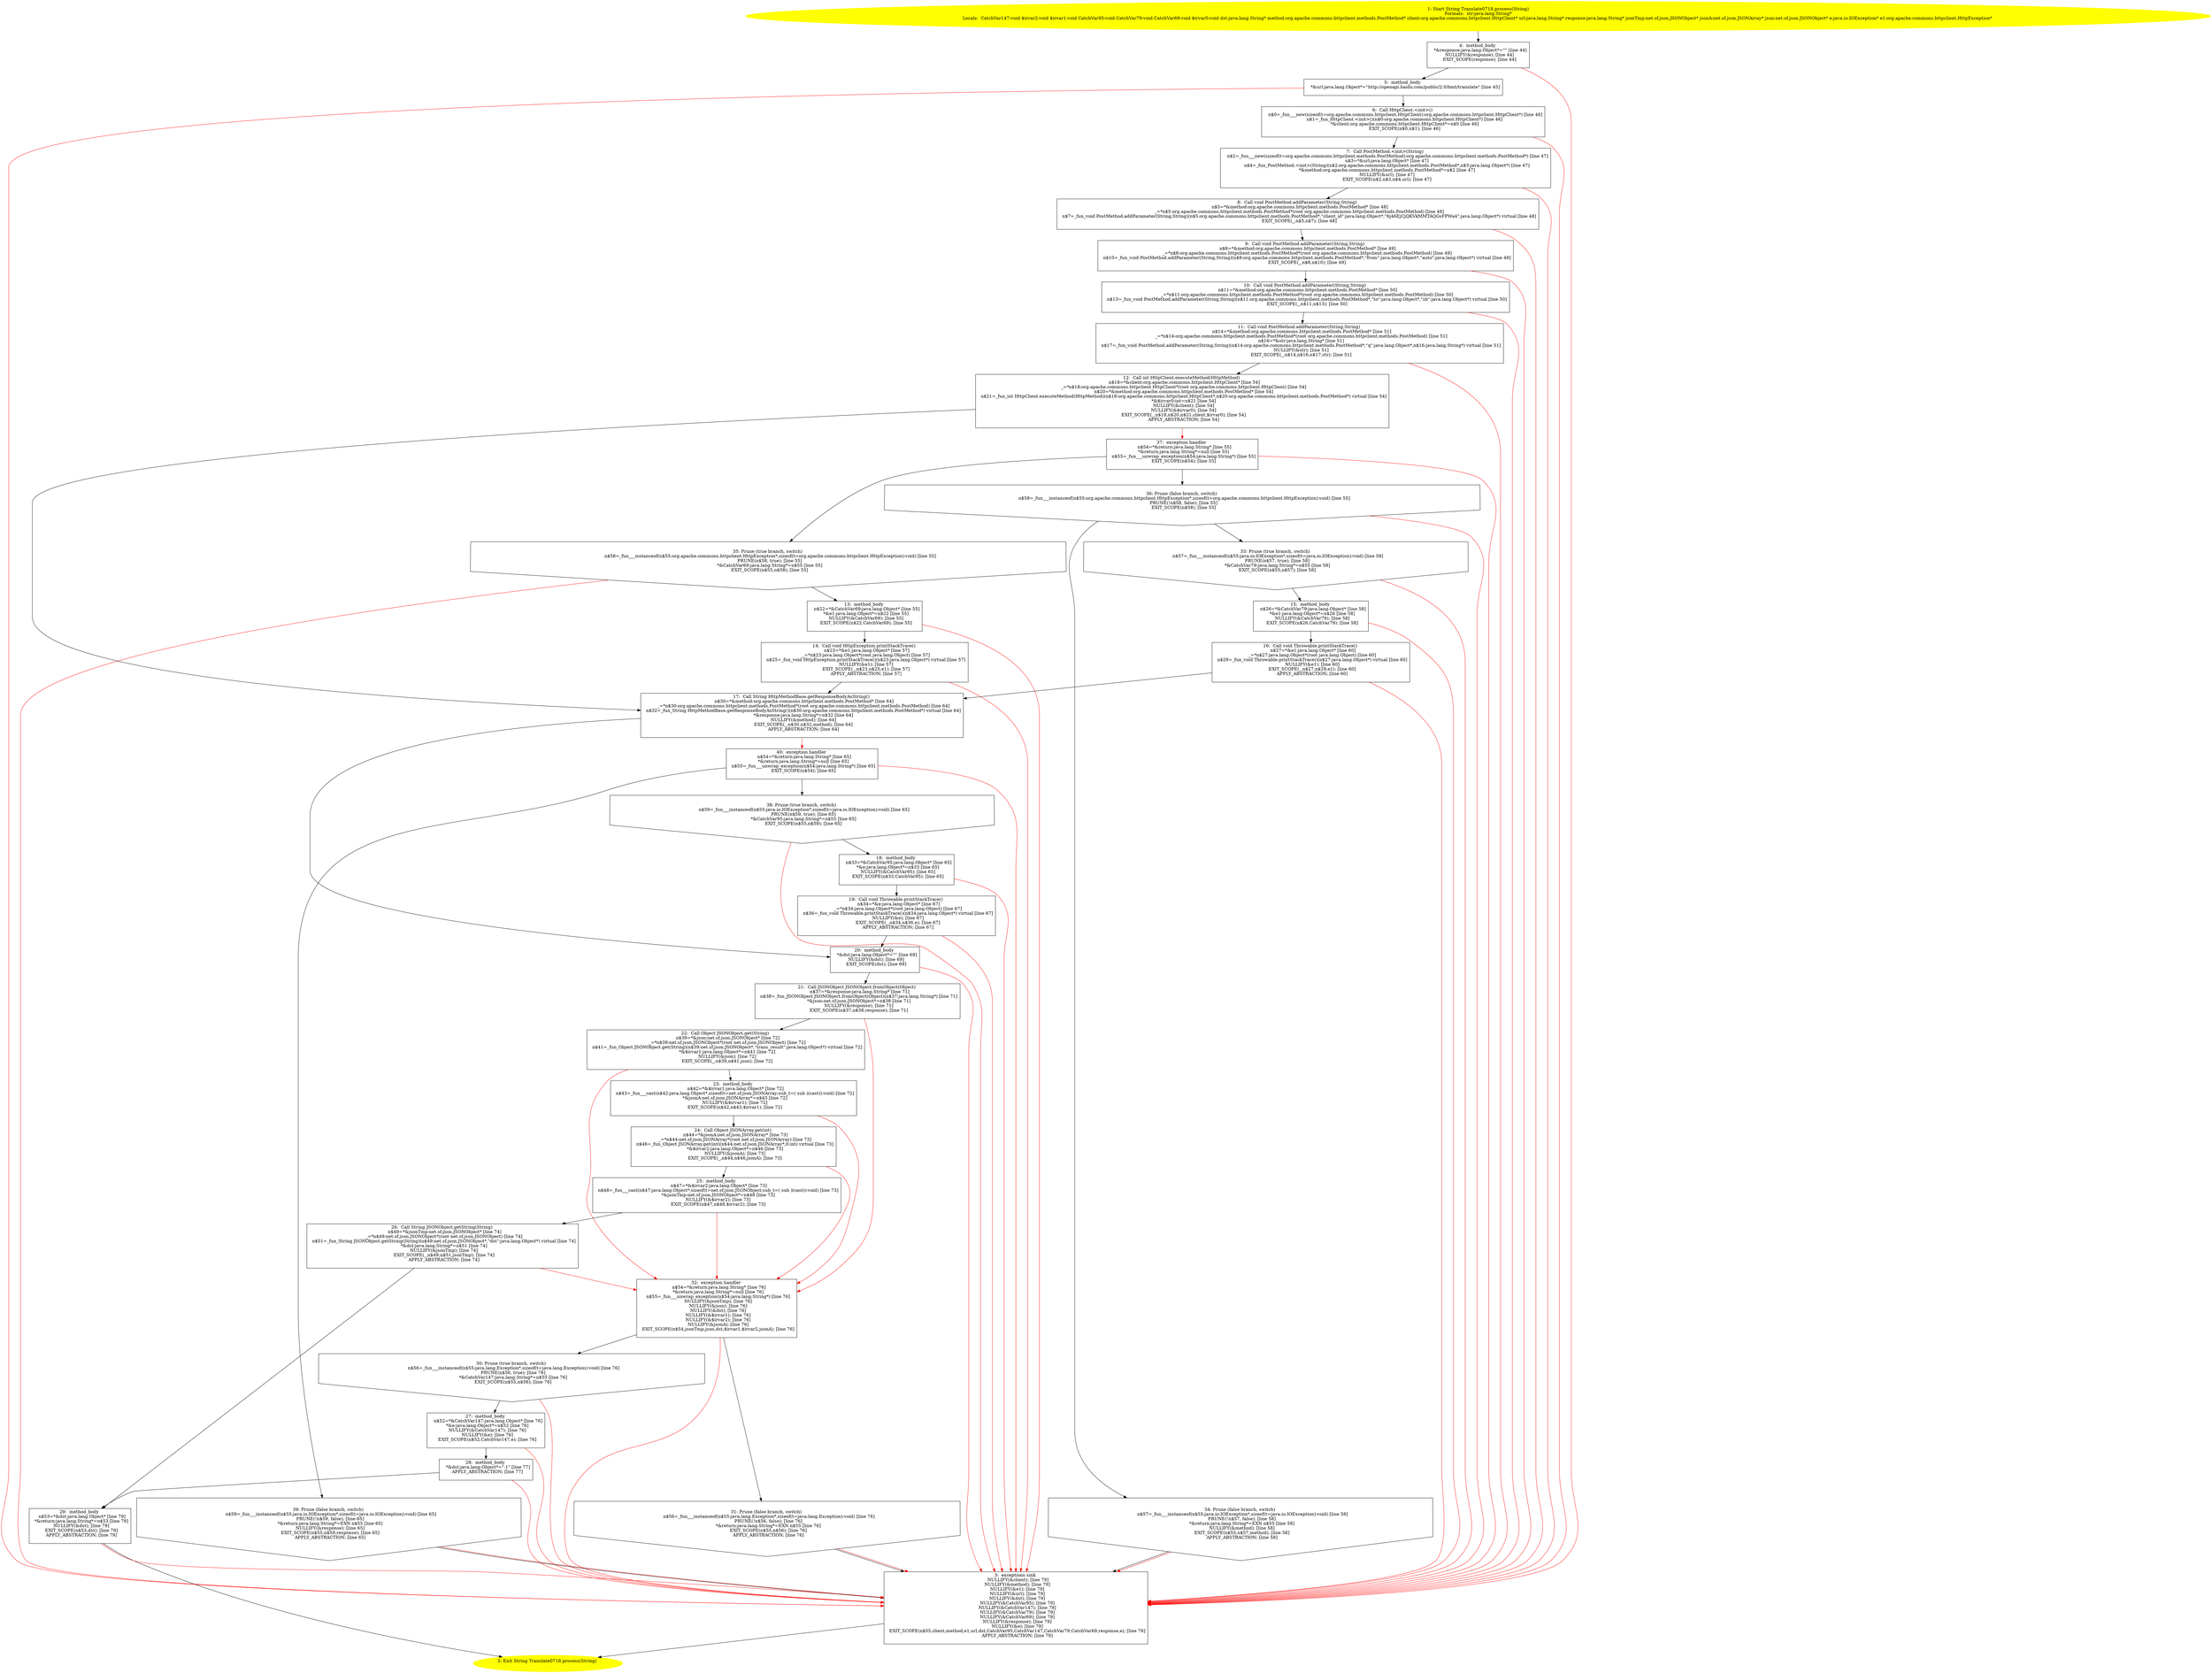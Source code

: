 /* @generated */
digraph cfg {
"com.dulishuo.test.Translate0718.process(java.lang.String):java.lang.String.5c2535f13954c34c13dc8c7a144af456_1" [label="1: Start String Translate0718.process(String)\nFormals:  str:java.lang.String*\nLocals:  CatchVar147:void $irvar2:void $irvar1:void CatchVar95:void CatchVar79:void CatchVar69:void $irvar0:void dst:java.lang.String* method:org.apache.commons.httpclient.methods.PostMethod* client:org.apache.commons.httpclient.HttpClient* url:java.lang.String* response:java.lang.String* jsonTmp:net.sf.json.JSONObject* jsonA:net.sf.json.JSONArray* json:net.sf.json.JSONObject* e:java.io.IOException* e1:org.apache.commons.httpclient.HttpException* \n  " color=yellow style=filled]
	

	 "com.dulishuo.test.Translate0718.process(java.lang.String):java.lang.String.5c2535f13954c34c13dc8c7a144af456_1" -> "com.dulishuo.test.Translate0718.process(java.lang.String):java.lang.String.5c2535f13954c34c13dc8c7a144af456_4" ;
"com.dulishuo.test.Translate0718.process(java.lang.String):java.lang.String.5c2535f13954c34c13dc8c7a144af456_2" [label="2: Exit String Translate0718.process(String) \n  " color=yellow style=filled]
	

"com.dulishuo.test.Translate0718.process(java.lang.String):java.lang.String.5c2535f13954c34c13dc8c7a144af456_3" [label="3:  exceptions sink \n   NULLIFY(&client); [line 79]\n  NULLIFY(&method); [line 79]\n  NULLIFY(&e1); [line 79]\n  NULLIFY(&url); [line 79]\n  NULLIFY(&dst); [line 79]\n  NULLIFY(&CatchVar95); [line 79]\n  NULLIFY(&CatchVar147); [line 79]\n  NULLIFY(&CatchVar79); [line 79]\n  NULLIFY(&CatchVar69); [line 79]\n  NULLIFY(&response); [line 79]\n  NULLIFY(&e); [line 79]\n  EXIT_SCOPE(n$55,client,method,e1,url,dst,CatchVar95,CatchVar147,CatchVar79,CatchVar69,response,e); [line 79]\n  APPLY_ABSTRACTION; [line 79]\n " shape="box"]
	

	 "com.dulishuo.test.Translate0718.process(java.lang.String):java.lang.String.5c2535f13954c34c13dc8c7a144af456_3" -> "com.dulishuo.test.Translate0718.process(java.lang.String):java.lang.String.5c2535f13954c34c13dc8c7a144af456_2" ;
"com.dulishuo.test.Translate0718.process(java.lang.String):java.lang.String.5c2535f13954c34c13dc8c7a144af456_4" [label="4:  method_body \n   *&response:java.lang.Object*=\"\" [line 44]\n  NULLIFY(&response); [line 44]\n  EXIT_SCOPE(response); [line 44]\n " shape="box"]
	

	 "com.dulishuo.test.Translate0718.process(java.lang.String):java.lang.String.5c2535f13954c34c13dc8c7a144af456_4" -> "com.dulishuo.test.Translate0718.process(java.lang.String):java.lang.String.5c2535f13954c34c13dc8c7a144af456_5" ;
	 "com.dulishuo.test.Translate0718.process(java.lang.String):java.lang.String.5c2535f13954c34c13dc8c7a144af456_4" -> "com.dulishuo.test.Translate0718.process(java.lang.String):java.lang.String.5c2535f13954c34c13dc8c7a144af456_3" [color="red" ];
"com.dulishuo.test.Translate0718.process(java.lang.String):java.lang.String.5c2535f13954c34c13dc8c7a144af456_5" [label="5:  method_body \n   *&url:java.lang.Object*=\"http://openapi.baidu.com/public/2.0/bmt/translate\" [line 45]\n " shape="box"]
	

	 "com.dulishuo.test.Translate0718.process(java.lang.String):java.lang.String.5c2535f13954c34c13dc8c7a144af456_5" -> "com.dulishuo.test.Translate0718.process(java.lang.String):java.lang.String.5c2535f13954c34c13dc8c7a144af456_6" ;
	 "com.dulishuo.test.Translate0718.process(java.lang.String):java.lang.String.5c2535f13954c34c13dc8c7a144af456_5" -> "com.dulishuo.test.Translate0718.process(java.lang.String):java.lang.String.5c2535f13954c34c13dc8c7a144af456_3" [color="red" ];
"com.dulishuo.test.Translate0718.process(java.lang.String):java.lang.String.5c2535f13954c34c13dc8c7a144af456_6" [label="6:  Call HttpClient.<init>() \n   n$0=_fun___new(sizeof(t=org.apache.commons.httpclient.HttpClient):org.apache.commons.httpclient.HttpClient*) [line 46]\n  n$1=_fun_HttpClient.<init>()(n$0:org.apache.commons.httpclient.HttpClient*) [line 46]\n  *&client:org.apache.commons.httpclient.HttpClient*=n$0 [line 46]\n  EXIT_SCOPE(n$0,n$1); [line 46]\n " shape="box"]
	

	 "com.dulishuo.test.Translate0718.process(java.lang.String):java.lang.String.5c2535f13954c34c13dc8c7a144af456_6" -> "com.dulishuo.test.Translate0718.process(java.lang.String):java.lang.String.5c2535f13954c34c13dc8c7a144af456_7" ;
	 "com.dulishuo.test.Translate0718.process(java.lang.String):java.lang.String.5c2535f13954c34c13dc8c7a144af456_6" -> "com.dulishuo.test.Translate0718.process(java.lang.String):java.lang.String.5c2535f13954c34c13dc8c7a144af456_3" [color="red" ];
"com.dulishuo.test.Translate0718.process(java.lang.String):java.lang.String.5c2535f13954c34c13dc8c7a144af456_7" [label="7:  Call PostMethod.<init>(String) \n   n$2=_fun___new(sizeof(t=org.apache.commons.httpclient.methods.PostMethod):org.apache.commons.httpclient.methods.PostMethod*) [line 47]\n  n$3=*&url:java.lang.Object* [line 47]\n  n$4=_fun_PostMethod.<init>(String)(n$2:org.apache.commons.httpclient.methods.PostMethod*,n$3:java.lang.Object*) [line 47]\n  *&method:org.apache.commons.httpclient.methods.PostMethod*=n$2 [line 47]\n  NULLIFY(&url); [line 47]\n  EXIT_SCOPE(n$2,n$3,n$4,url); [line 47]\n " shape="box"]
	

	 "com.dulishuo.test.Translate0718.process(java.lang.String):java.lang.String.5c2535f13954c34c13dc8c7a144af456_7" -> "com.dulishuo.test.Translate0718.process(java.lang.String):java.lang.String.5c2535f13954c34c13dc8c7a144af456_8" ;
	 "com.dulishuo.test.Translate0718.process(java.lang.String):java.lang.String.5c2535f13954c34c13dc8c7a144af456_7" -> "com.dulishuo.test.Translate0718.process(java.lang.String):java.lang.String.5c2535f13954c34c13dc8c7a144af456_3" [color="red" ];
"com.dulishuo.test.Translate0718.process(java.lang.String):java.lang.String.5c2535f13954c34c13dc8c7a144af456_8" [label="8:  Call void PostMethod.addParameter(String,String) \n   n$5=*&method:org.apache.commons.httpclient.methods.PostMethod* [line 48]\n  _=*n$5:org.apache.commons.httpclient.methods.PostMethod*(root org.apache.commons.httpclient.methods.PostMethod) [line 48]\n  n$7=_fun_void PostMethod.addParameter(String,String)(n$5:org.apache.commons.httpclient.methods.PostMethod*,\"client_id\":java.lang.Object*,\"6j46EjCjQKVkMMTAQGsFPWa4\":java.lang.Object*) virtual [line 48]\n  EXIT_SCOPE(_,n$5,n$7); [line 48]\n " shape="box"]
	

	 "com.dulishuo.test.Translate0718.process(java.lang.String):java.lang.String.5c2535f13954c34c13dc8c7a144af456_8" -> "com.dulishuo.test.Translate0718.process(java.lang.String):java.lang.String.5c2535f13954c34c13dc8c7a144af456_9" ;
	 "com.dulishuo.test.Translate0718.process(java.lang.String):java.lang.String.5c2535f13954c34c13dc8c7a144af456_8" -> "com.dulishuo.test.Translate0718.process(java.lang.String):java.lang.String.5c2535f13954c34c13dc8c7a144af456_3" [color="red" ];
"com.dulishuo.test.Translate0718.process(java.lang.String):java.lang.String.5c2535f13954c34c13dc8c7a144af456_9" [label="9:  Call void PostMethod.addParameter(String,String) \n   n$8=*&method:org.apache.commons.httpclient.methods.PostMethod* [line 49]\n  _=*n$8:org.apache.commons.httpclient.methods.PostMethod*(root org.apache.commons.httpclient.methods.PostMethod) [line 49]\n  n$10=_fun_void PostMethod.addParameter(String,String)(n$8:org.apache.commons.httpclient.methods.PostMethod*,\"from\":java.lang.Object*,\"auto\":java.lang.Object*) virtual [line 49]\n  EXIT_SCOPE(_,n$8,n$10); [line 49]\n " shape="box"]
	

	 "com.dulishuo.test.Translate0718.process(java.lang.String):java.lang.String.5c2535f13954c34c13dc8c7a144af456_9" -> "com.dulishuo.test.Translate0718.process(java.lang.String):java.lang.String.5c2535f13954c34c13dc8c7a144af456_10" ;
	 "com.dulishuo.test.Translate0718.process(java.lang.String):java.lang.String.5c2535f13954c34c13dc8c7a144af456_9" -> "com.dulishuo.test.Translate0718.process(java.lang.String):java.lang.String.5c2535f13954c34c13dc8c7a144af456_3" [color="red" ];
"com.dulishuo.test.Translate0718.process(java.lang.String):java.lang.String.5c2535f13954c34c13dc8c7a144af456_10" [label="10:  Call void PostMethod.addParameter(String,String) \n   n$11=*&method:org.apache.commons.httpclient.methods.PostMethod* [line 50]\n  _=*n$11:org.apache.commons.httpclient.methods.PostMethod*(root org.apache.commons.httpclient.methods.PostMethod) [line 50]\n  n$13=_fun_void PostMethod.addParameter(String,String)(n$11:org.apache.commons.httpclient.methods.PostMethod*,\"to\":java.lang.Object*,\"zh\":java.lang.Object*) virtual [line 50]\n  EXIT_SCOPE(_,n$11,n$13); [line 50]\n " shape="box"]
	

	 "com.dulishuo.test.Translate0718.process(java.lang.String):java.lang.String.5c2535f13954c34c13dc8c7a144af456_10" -> "com.dulishuo.test.Translate0718.process(java.lang.String):java.lang.String.5c2535f13954c34c13dc8c7a144af456_11" ;
	 "com.dulishuo.test.Translate0718.process(java.lang.String):java.lang.String.5c2535f13954c34c13dc8c7a144af456_10" -> "com.dulishuo.test.Translate0718.process(java.lang.String):java.lang.String.5c2535f13954c34c13dc8c7a144af456_3" [color="red" ];
"com.dulishuo.test.Translate0718.process(java.lang.String):java.lang.String.5c2535f13954c34c13dc8c7a144af456_11" [label="11:  Call void PostMethod.addParameter(String,String) \n   n$14=*&method:org.apache.commons.httpclient.methods.PostMethod* [line 51]\n  _=*n$14:org.apache.commons.httpclient.methods.PostMethod*(root org.apache.commons.httpclient.methods.PostMethod) [line 51]\n  n$16=*&str:java.lang.String* [line 51]\n  n$17=_fun_void PostMethod.addParameter(String,String)(n$14:org.apache.commons.httpclient.methods.PostMethod*,\"q\":java.lang.Object*,n$16:java.lang.String*) virtual [line 51]\n  NULLIFY(&str); [line 51]\n  EXIT_SCOPE(_,n$14,n$16,n$17,str); [line 51]\n " shape="box"]
	

	 "com.dulishuo.test.Translate0718.process(java.lang.String):java.lang.String.5c2535f13954c34c13dc8c7a144af456_11" -> "com.dulishuo.test.Translate0718.process(java.lang.String):java.lang.String.5c2535f13954c34c13dc8c7a144af456_12" ;
	 "com.dulishuo.test.Translate0718.process(java.lang.String):java.lang.String.5c2535f13954c34c13dc8c7a144af456_11" -> "com.dulishuo.test.Translate0718.process(java.lang.String):java.lang.String.5c2535f13954c34c13dc8c7a144af456_3" [color="red" ];
"com.dulishuo.test.Translate0718.process(java.lang.String):java.lang.String.5c2535f13954c34c13dc8c7a144af456_12" [label="12:  Call int HttpClient.executeMethod(HttpMethod) \n   n$18=*&client:org.apache.commons.httpclient.HttpClient* [line 54]\n  _=*n$18:org.apache.commons.httpclient.HttpClient*(root org.apache.commons.httpclient.HttpClient) [line 54]\n  n$20=*&method:org.apache.commons.httpclient.methods.PostMethod* [line 54]\n  n$21=_fun_int HttpClient.executeMethod(HttpMethod)(n$18:org.apache.commons.httpclient.HttpClient*,n$20:org.apache.commons.httpclient.methods.PostMethod*) virtual [line 54]\n  *&$irvar0:int=n$21 [line 54]\n  NULLIFY(&client); [line 54]\n  NULLIFY(&$irvar0); [line 54]\n  EXIT_SCOPE(_,n$18,n$20,n$21,client,$irvar0); [line 54]\n  APPLY_ABSTRACTION; [line 54]\n " shape="box"]
	

	 "com.dulishuo.test.Translate0718.process(java.lang.String):java.lang.String.5c2535f13954c34c13dc8c7a144af456_12" -> "com.dulishuo.test.Translate0718.process(java.lang.String):java.lang.String.5c2535f13954c34c13dc8c7a144af456_17" ;
	 "com.dulishuo.test.Translate0718.process(java.lang.String):java.lang.String.5c2535f13954c34c13dc8c7a144af456_12" -> "com.dulishuo.test.Translate0718.process(java.lang.String):java.lang.String.5c2535f13954c34c13dc8c7a144af456_37" [color="red" ];
"com.dulishuo.test.Translate0718.process(java.lang.String):java.lang.String.5c2535f13954c34c13dc8c7a144af456_13" [label="13:  method_body \n   n$22=*&CatchVar69:java.lang.Object* [line 55]\n  *&e1:java.lang.Object*=n$22 [line 55]\n  NULLIFY(&CatchVar69); [line 55]\n  EXIT_SCOPE(n$22,CatchVar69); [line 55]\n " shape="box"]
	

	 "com.dulishuo.test.Translate0718.process(java.lang.String):java.lang.String.5c2535f13954c34c13dc8c7a144af456_13" -> "com.dulishuo.test.Translate0718.process(java.lang.String):java.lang.String.5c2535f13954c34c13dc8c7a144af456_14" ;
	 "com.dulishuo.test.Translate0718.process(java.lang.String):java.lang.String.5c2535f13954c34c13dc8c7a144af456_13" -> "com.dulishuo.test.Translate0718.process(java.lang.String):java.lang.String.5c2535f13954c34c13dc8c7a144af456_3" [color="red" ];
"com.dulishuo.test.Translate0718.process(java.lang.String):java.lang.String.5c2535f13954c34c13dc8c7a144af456_14" [label="14:  Call void HttpException.printStackTrace() \n   n$23=*&e1:java.lang.Object* [line 57]\n  _=*n$23:java.lang.Object*(root java.lang.Object) [line 57]\n  n$25=_fun_void HttpException.printStackTrace()(n$23:java.lang.Object*) virtual [line 57]\n  NULLIFY(&e1); [line 57]\n  EXIT_SCOPE(_,n$23,n$25,e1); [line 57]\n  APPLY_ABSTRACTION; [line 57]\n " shape="box"]
	

	 "com.dulishuo.test.Translate0718.process(java.lang.String):java.lang.String.5c2535f13954c34c13dc8c7a144af456_14" -> "com.dulishuo.test.Translate0718.process(java.lang.String):java.lang.String.5c2535f13954c34c13dc8c7a144af456_17" ;
	 "com.dulishuo.test.Translate0718.process(java.lang.String):java.lang.String.5c2535f13954c34c13dc8c7a144af456_14" -> "com.dulishuo.test.Translate0718.process(java.lang.String):java.lang.String.5c2535f13954c34c13dc8c7a144af456_3" [color="red" ];
"com.dulishuo.test.Translate0718.process(java.lang.String):java.lang.String.5c2535f13954c34c13dc8c7a144af456_15" [label="15:  method_body \n   n$26=*&CatchVar79:java.lang.Object* [line 58]\n  *&e1:java.lang.Object*=n$26 [line 58]\n  NULLIFY(&CatchVar79); [line 58]\n  EXIT_SCOPE(n$26,CatchVar79); [line 58]\n " shape="box"]
	

	 "com.dulishuo.test.Translate0718.process(java.lang.String):java.lang.String.5c2535f13954c34c13dc8c7a144af456_15" -> "com.dulishuo.test.Translate0718.process(java.lang.String):java.lang.String.5c2535f13954c34c13dc8c7a144af456_16" ;
	 "com.dulishuo.test.Translate0718.process(java.lang.String):java.lang.String.5c2535f13954c34c13dc8c7a144af456_15" -> "com.dulishuo.test.Translate0718.process(java.lang.String):java.lang.String.5c2535f13954c34c13dc8c7a144af456_3" [color="red" ];
"com.dulishuo.test.Translate0718.process(java.lang.String):java.lang.String.5c2535f13954c34c13dc8c7a144af456_16" [label="16:  Call void Throwable.printStackTrace() \n   n$27=*&e1:java.lang.Object* [line 60]\n  _=*n$27:java.lang.Object*(root java.lang.Object) [line 60]\n  n$29=_fun_void Throwable.printStackTrace()(n$27:java.lang.Object*) virtual [line 60]\n  NULLIFY(&e1); [line 60]\n  EXIT_SCOPE(_,n$27,n$29,e1); [line 60]\n  APPLY_ABSTRACTION; [line 60]\n " shape="box"]
	

	 "com.dulishuo.test.Translate0718.process(java.lang.String):java.lang.String.5c2535f13954c34c13dc8c7a144af456_16" -> "com.dulishuo.test.Translate0718.process(java.lang.String):java.lang.String.5c2535f13954c34c13dc8c7a144af456_17" ;
	 "com.dulishuo.test.Translate0718.process(java.lang.String):java.lang.String.5c2535f13954c34c13dc8c7a144af456_16" -> "com.dulishuo.test.Translate0718.process(java.lang.String):java.lang.String.5c2535f13954c34c13dc8c7a144af456_3" [color="red" ];
"com.dulishuo.test.Translate0718.process(java.lang.String):java.lang.String.5c2535f13954c34c13dc8c7a144af456_17" [label="17:  Call String HttpMethodBase.getResponseBodyAsString() \n   n$30=*&method:org.apache.commons.httpclient.methods.PostMethod* [line 64]\n  _=*n$30:org.apache.commons.httpclient.methods.PostMethod*(root org.apache.commons.httpclient.methods.PostMethod) [line 64]\n  n$32=_fun_String HttpMethodBase.getResponseBodyAsString()(n$30:org.apache.commons.httpclient.methods.PostMethod*) virtual [line 64]\n  *&response:java.lang.String*=n$32 [line 64]\n  NULLIFY(&method); [line 64]\n  EXIT_SCOPE(_,n$30,n$32,method); [line 64]\n  APPLY_ABSTRACTION; [line 64]\n " shape="box"]
	

	 "com.dulishuo.test.Translate0718.process(java.lang.String):java.lang.String.5c2535f13954c34c13dc8c7a144af456_17" -> "com.dulishuo.test.Translate0718.process(java.lang.String):java.lang.String.5c2535f13954c34c13dc8c7a144af456_20" ;
	 "com.dulishuo.test.Translate0718.process(java.lang.String):java.lang.String.5c2535f13954c34c13dc8c7a144af456_17" -> "com.dulishuo.test.Translate0718.process(java.lang.String):java.lang.String.5c2535f13954c34c13dc8c7a144af456_40" [color="red" ];
"com.dulishuo.test.Translate0718.process(java.lang.String):java.lang.String.5c2535f13954c34c13dc8c7a144af456_18" [label="18:  method_body \n   n$33=*&CatchVar95:java.lang.Object* [line 65]\n  *&e:java.lang.Object*=n$33 [line 65]\n  NULLIFY(&CatchVar95); [line 65]\n  EXIT_SCOPE(n$33,CatchVar95); [line 65]\n " shape="box"]
	

	 "com.dulishuo.test.Translate0718.process(java.lang.String):java.lang.String.5c2535f13954c34c13dc8c7a144af456_18" -> "com.dulishuo.test.Translate0718.process(java.lang.String):java.lang.String.5c2535f13954c34c13dc8c7a144af456_19" ;
	 "com.dulishuo.test.Translate0718.process(java.lang.String):java.lang.String.5c2535f13954c34c13dc8c7a144af456_18" -> "com.dulishuo.test.Translate0718.process(java.lang.String):java.lang.String.5c2535f13954c34c13dc8c7a144af456_3" [color="red" ];
"com.dulishuo.test.Translate0718.process(java.lang.String):java.lang.String.5c2535f13954c34c13dc8c7a144af456_19" [label="19:  Call void Throwable.printStackTrace() \n   n$34=*&e:java.lang.Object* [line 67]\n  _=*n$34:java.lang.Object*(root java.lang.Object) [line 67]\n  n$36=_fun_void Throwable.printStackTrace()(n$34:java.lang.Object*) virtual [line 67]\n  NULLIFY(&e); [line 67]\n  EXIT_SCOPE(_,n$34,n$36,e); [line 67]\n  APPLY_ABSTRACTION; [line 67]\n " shape="box"]
	

	 "com.dulishuo.test.Translate0718.process(java.lang.String):java.lang.String.5c2535f13954c34c13dc8c7a144af456_19" -> "com.dulishuo.test.Translate0718.process(java.lang.String):java.lang.String.5c2535f13954c34c13dc8c7a144af456_20" ;
	 "com.dulishuo.test.Translate0718.process(java.lang.String):java.lang.String.5c2535f13954c34c13dc8c7a144af456_19" -> "com.dulishuo.test.Translate0718.process(java.lang.String):java.lang.String.5c2535f13954c34c13dc8c7a144af456_3" [color="red" ];
"com.dulishuo.test.Translate0718.process(java.lang.String):java.lang.String.5c2535f13954c34c13dc8c7a144af456_20" [label="20:  method_body \n   *&dst:java.lang.Object*=\"\" [line 69]\n  NULLIFY(&dst); [line 69]\n  EXIT_SCOPE(dst); [line 69]\n " shape="box"]
	

	 "com.dulishuo.test.Translate0718.process(java.lang.String):java.lang.String.5c2535f13954c34c13dc8c7a144af456_20" -> "com.dulishuo.test.Translate0718.process(java.lang.String):java.lang.String.5c2535f13954c34c13dc8c7a144af456_21" ;
	 "com.dulishuo.test.Translate0718.process(java.lang.String):java.lang.String.5c2535f13954c34c13dc8c7a144af456_20" -> "com.dulishuo.test.Translate0718.process(java.lang.String):java.lang.String.5c2535f13954c34c13dc8c7a144af456_3" [color="red" ];
"com.dulishuo.test.Translate0718.process(java.lang.String):java.lang.String.5c2535f13954c34c13dc8c7a144af456_21" [label="21:  Call JSONObject JSONObject.fromObject(Object) \n   n$37=*&response:java.lang.String* [line 71]\n  n$38=_fun_JSONObject JSONObject.fromObject(Object)(n$37:java.lang.String*) [line 71]\n  *&json:net.sf.json.JSONObject*=n$38 [line 71]\n  NULLIFY(&response); [line 71]\n  EXIT_SCOPE(n$37,n$38,response); [line 71]\n " shape="box"]
	

	 "com.dulishuo.test.Translate0718.process(java.lang.String):java.lang.String.5c2535f13954c34c13dc8c7a144af456_21" -> "com.dulishuo.test.Translate0718.process(java.lang.String):java.lang.String.5c2535f13954c34c13dc8c7a144af456_22" ;
	 "com.dulishuo.test.Translate0718.process(java.lang.String):java.lang.String.5c2535f13954c34c13dc8c7a144af456_21" -> "com.dulishuo.test.Translate0718.process(java.lang.String):java.lang.String.5c2535f13954c34c13dc8c7a144af456_32" [color="red" ];
"com.dulishuo.test.Translate0718.process(java.lang.String):java.lang.String.5c2535f13954c34c13dc8c7a144af456_22" [label="22:  Call Object JSONObject.get(String) \n   n$39=*&json:net.sf.json.JSONObject* [line 72]\n  _=*n$39:net.sf.json.JSONObject*(root net.sf.json.JSONObject) [line 72]\n  n$41=_fun_Object JSONObject.get(String)(n$39:net.sf.json.JSONObject*,\"trans_result\":java.lang.Object*) virtual [line 72]\n  *&$irvar1:java.lang.Object*=n$41 [line 72]\n  NULLIFY(&json); [line 72]\n  EXIT_SCOPE(_,n$39,n$41,json); [line 72]\n " shape="box"]
	

	 "com.dulishuo.test.Translate0718.process(java.lang.String):java.lang.String.5c2535f13954c34c13dc8c7a144af456_22" -> "com.dulishuo.test.Translate0718.process(java.lang.String):java.lang.String.5c2535f13954c34c13dc8c7a144af456_23" ;
	 "com.dulishuo.test.Translate0718.process(java.lang.String):java.lang.String.5c2535f13954c34c13dc8c7a144af456_22" -> "com.dulishuo.test.Translate0718.process(java.lang.String):java.lang.String.5c2535f13954c34c13dc8c7a144af456_32" [color="red" ];
"com.dulishuo.test.Translate0718.process(java.lang.String):java.lang.String.5c2535f13954c34c13dc8c7a144af456_23" [label="23:  method_body \n   n$42=*&$irvar1:java.lang.Object* [line 72]\n  n$43=_fun___cast(n$42:java.lang.Object*,sizeof(t=net.sf.json.JSONArray;sub_t=( sub )(cast)):void) [line 72]\n  *&jsonA:net.sf.json.JSONArray*=n$43 [line 72]\n  NULLIFY(&$irvar1); [line 72]\n  EXIT_SCOPE(n$42,n$43,$irvar1); [line 72]\n " shape="box"]
	

	 "com.dulishuo.test.Translate0718.process(java.lang.String):java.lang.String.5c2535f13954c34c13dc8c7a144af456_23" -> "com.dulishuo.test.Translate0718.process(java.lang.String):java.lang.String.5c2535f13954c34c13dc8c7a144af456_24" ;
	 "com.dulishuo.test.Translate0718.process(java.lang.String):java.lang.String.5c2535f13954c34c13dc8c7a144af456_23" -> "com.dulishuo.test.Translate0718.process(java.lang.String):java.lang.String.5c2535f13954c34c13dc8c7a144af456_32" [color="red" ];
"com.dulishuo.test.Translate0718.process(java.lang.String):java.lang.String.5c2535f13954c34c13dc8c7a144af456_24" [label="24:  Call Object JSONArray.get(int) \n   n$44=*&jsonA:net.sf.json.JSONArray* [line 73]\n  _=*n$44:net.sf.json.JSONArray*(root net.sf.json.JSONArray) [line 73]\n  n$46=_fun_Object JSONArray.get(int)(n$44:net.sf.json.JSONArray*,0:int) virtual [line 73]\n  *&$irvar2:java.lang.Object*=n$46 [line 73]\n  NULLIFY(&jsonA); [line 73]\n  EXIT_SCOPE(_,n$44,n$46,jsonA); [line 73]\n " shape="box"]
	

	 "com.dulishuo.test.Translate0718.process(java.lang.String):java.lang.String.5c2535f13954c34c13dc8c7a144af456_24" -> "com.dulishuo.test.Translate0718.process(java.lang.String):java.lang.String.5c2535f13954c34c13dc8c7a144af456_25" ;
	 "com.dulishuo.test.Translate0718.process(java.lang.String):java.lang.String.5c2535f13954c34c13dc8c7a144af456_24" -> "com.dulishuo.test.Translate0718.process(java.lang.String):java.lang.String.5c2535f13954c34c13dc8c7a144af456_32" [color="red" ];
"com.dulishuo.test.Translate0718.process(java.lang.String):java.lang.String.5c2535f13954c34c13dc8c7a144af456_25" [label="25:  method_body \n   n$47=*&$irvar2:java.lang.Object* [line 73]\n  n$48=_fun___cast(n$47:java.lang.Object*,sizeof(t=net.sf.json.JSONObject;sub_t=( sub )(cast)):void) [line 73]\n  *&jsonTmp:net.sf.json.JSONObject*=n$48 [line 73]\n  NULLIFY(&$irvar2); [line 73]\n  EXIT_SCOPE(n$47,n$48,$irvar2); [line 73]\n " shape="box"]
	

	 "com.dulishuo.test.Translate0718.process(java.lang.String):java.lang.String.5c2535f13954c34c13dc8c7a144af456_25" -> "com.dulishuo.test.Translate0718.process(java.lang.String):java.lang.String.5c2535f13954c34c13dc8c7a144af456_26" ;
	 "com.dulishuo.test.Translate0718.process(java.lang.String):java.lang.String.5c2535f13954c34c13dc8c7a144af456_25" -> "com.dulishuo.test.Translate0718.process(java.lang.String):java.lang.String.5c2535f13954c34c13dc8c7a144af456_32" [color="red" ];
"com.dulishuo.test.Translate0718.process(java.lang.String):java.lang.String.5c2535f13954c34c13dc8c7a144af456_26" [label="26:  Call String JSONObject.getString(String) \n   n$49=*&jsonTmp:net.sf.json.JSONObject* [line 74]\n  _=*n$49:net.sf.json.JSONObject*(root net.sf.json.JSONObject) [line 74]\n  n$51=_fun_String JSONObject.getString(String)(n$49:net.sf.json.JSONObject*,\"dst\":java.lang.Object*) virtual [line 74]\n  *&dst:java.lang.String*=n$51 [line 74]\n  NULLIFY(&jsonTmp); [line 74]\n  EXIT_SCOPE(_,n$49,n$51,jsonTmp); [line 74]\n  APPLY_ABSTRACTION; [line 74]\n " shape="box"]
	

	 "com.dulishuo.test.Translate0718.process(java.lang.String):java.lang.String.5c2535f13954c34c13dc8c7a144af456_26" -> "com.dulishuo.test.Translate0718.process(java.lang.String):java.lang.String.5c2535f13954c34c13dc8c7a144af456_29" ;
	 "com.dulishuo.test.Translate0718.process(java.lang.String):java.lang.String.5c2535f13954c34c13dc8c7a144af456_26" -> "com.dulishuo.test.Translate0718.process(java.lang.String):java.lang.String.5c2535f13954c34c13dc8c7a144af456_32" [color="red" ];
"com.dulishuo.test.Translate0718.process(java.lang.String):java.lang.String.5c2535f13954c34c13dc8c7a144af456_27" [label="27:  method_body \n   n$52=*&CatchVar147:java.lang.Object* [line 76]\n  *&e:java.lang.Object*=n$52 [line 76]\n  NULLIFY(&CatchVar147); [line 76]\n  NULLIFY(&e); [line 76]\n  EXIT_SCOPE(n$52,CatchVar147,e); [line 76]\n " shape="box"]
	

	 "com.dulishuo.test.Translate0718.process(java.lang.String):java.lang.String.5c2535f13954c34c13dc8c7a144af456_27" -> "com.dulishuo.test.Translate0718.process(java.lang.String):java.lang.String.5c2535f13954c34c13dc8c7a144af456_28" ;
	 "com.dulishuo.test.Translate0718.process(java.lang.String):java.lang.String.5c2535f13954c34c13dc8c7a144af456_27" -> "com.dulishuo.test.Translate0718.process(java.lang.String):java.lang.String.5c2535f13954c34c13dc8c7a144af456_3" [color="red" ];
"com.dulishuo.test.Translate0718.process(java.lang.String):java.lang.String.5c2535f13954c34c13dc8c7a144af456_28" [label="28:  method_body \n   *&dst:java.lang.Object*=\"-1\" [line 77]\n  APPLY_ABSTRACTION; [line 77]\n " shape="box"]
	

	 "com.dulishuo.test.Translate0718.process(java.lang.String):java.lang.String.5c2535f13954c34c13dc8c7a144af456_28" -> "com.dulishuo.test.Translate0718.process(java.lang.String):java.lang.String.5c2535f13954c34c13dc8c7a144af456_29" ;
	 "com.dulishuo.test.Translate0718.process(java.lang.String):java.lang.String.5c2535f13954c34c13dc8c7a144af456_28" -> "com.dulishuo.test.Translate0718.process(java.lang.String):java.lang.String.5c2535f13954c34c13dc8c7a144af456_3" [color="red" ];
"com.dulishuo.test.Translate0718.process(java.lang.String):java.lang.String.5c2535f13954c34c13dc8c7a144af456_29" [label="29:  method_body \n   n$53=*&dst:java.lang.Object* [line 79]\n  *&return:java.lang.String*=n$53 [line 79]\n  NULLIFY(&dst); [line 79]\n  EXIT_SCOPE(n$53,dst); [line 79]\n  APPLY_ABSTRACTION; [line 79]\n " shape="box"]
	

	 "com.dulishuo.test.Translate0718.process(java.lang.String):java.lang.String.5c2535f13954c34c13dc8c7a144af456_29" -> "com.dulishuo.test.Translate0718.process(java.lang.String):java.lang.String.5c2535f13954c34c13dc8c7a144af456_2" ;
	 "com.dulishuo.test.Translate0718.process(java.lang.String):java.lang.String.5c2535f13954c34c13dc8c7a144af456_29" -> "com.dulishuo.test.Translate0718.process(java.lang.String):java.lang.String.5c2535f13954c34c13dc8c7a144af456_3" [color="red" ];
"com.dulishuo.test.Translate0718.process(java.lang.String):java.lang.String.5c2535f13954c34c13dc8c7a144af456_30" [label="30: Prune (true branch, switch) \n   n$56=_fun___instanceof(n$55:java.lang.Exception*,sizeof(t=java.lang.Exception):void) [line 76]\n  PRUNE(n$56, true); [line 76]\n  *&CatchVar147:java.lang.String*=n$55 [line 76]\n  EXIT_SCOPE(n$55,n$56); [line 76]\n " shape="invhouse"]
	

	 "com.dulishuo.test.Translate0718.process(java.lang.String):java.lang.String.5c2535f13954c34c13dc8c7a144af456_30" -> "com.dulishuo.test.Translate0718.process(java.lang.String):java.lang.String.5c2535f13954c34c13dc8c7a144af456_27" ;
	 "com.dulishuo.test.Translate0718.process(java.lang.String):java.lang.String.5c2535f13954c34c13dc8c7a144af456_30" -> "com.dulishuo.test.Translate0718.process(java.lang.String):java.lang.String.5c2535f13954c34c13dc8c7a144af456_3" [color="red" ];
"com.dulishuo.test.Translate0718.process(java.lang.String):java.lang.String.5c2535f13954c34c13dc8c7a144af456_31" [label="31: Prune (false branch, switch) \n   n$56=_fun___instanceof(n$55:java.lang.Exception*,sizeof(t=java.lang.Exception):void) [line 76]\n  PRUNE(!n$56, false); [line 76]\n  *&return:java.lang.String*=EXN n$55 [line 76]\n  EXIT_SCOPE(n$55,n$56); [line 76]\n  APPLY_ABSTRACTION; [line 76]\n " shape="invhouse"]
	

	 "com.dulishuo.test.Translate0718.process(java.lang.String):java.lang.String.5c2535f13954c34c13dc8c7a144af456_31" -> "com.dulishuo.test.Translate0718.process(java.lang.String):java.lang.String.5c2535f13954c34c13dc8c7a144af456_3" ;
	 "com.dulishuo.test.Translate0718.process(java.lang.String):java.lang.String.5c2535f13954c34c13dc8c7a144af456_31" -> "com.dulishuo.test.Translate0718.process(java.lang.String):java.lang.String.5c2535f13954c34c13dc8c7a144af456_3" [color="red" ];
"com.dulishuo.test.Translate0718.process(java.lang.String):java.lang.String.5c2535f13954c34c13dc8c7a144af456_32" [label="32:  exception handler \n   n$54=*&return:java.lang.String* [line 76]\n  *&return:java.lang.String*=null [line 76]\n  n$55=_fun___unwrap_exception(n$54:java.lang.String*) [line 76]\n  NULLIFY(&jsonTmp); [line 76]\n  NULLIFY(&json); [line 76]\n  NULLIFY(&dst); [line 76]\n  NULLIFY(&$irvar1); [line 76]\n  NULLIFY(&$irvar2); [line 76]\n  NULLIFY(&jsonA); [line 76]\n  EXIT_SCOPE(n$54,jsonTmp,json,dst,$irvar1,$irvar2,jsonA); [line 76]\n " shape="box"]
	

	 "com.dulishuo.test.Translate0718.process(java.lang.String):java.lang.String.5c2535f13954c34c13dc8c7a144af456_32" -> "com.dulishuo.test.Translate0718.process(java.lang.String):java.lang.String.5c2535f13954c34c13dc8c7a144af456_30" ;
	 "com.dulishuo.test.Translate0718.process(java.lang.String):java.lang.String.5c2535f13954c34c13dc8c7a144af456_32" -> "com.dulishuo.test.Translate0718.process(java.lang.String):java.lang.String.5c2535f13954c34c13dc8c7a144af456_31" ;
	 "com.dulishuo.test.Translate0718.process(java.lang.String):java.lang.String.5c2535f13954c34c13dc8c7a144af456_32" -> "com.dulishuo.test.Translate0718.process(java.lang.String):java.lang.String.5c2535f13954c34c13dc8c7a144af456_3" [color="red" ];
"com.dulishuo.test.Translate0718.process(java.lang.String):java.lang.String.5c2535f13954c34c13dc8c7a144af456_33" [label="33: Prune (true branch, switch) \n   n$57=_fun___instanceof(n$55:java.io.IOException*,sizeof(t=java.io.IOException):void) [line 58]\n  PRUNE(n$57, true); [line 58]\n  *&CatchVar79:java.lang.String*=n$55 [line 58]\n  EXIT_SCOPE(n$55,n$57); [line 58]\n " shape="invhouse"]
	

	 "com.dulishuo.test.Translate0718.process(java.lang.String):java.lang.String.5c2535f13954c34c13dc8c7a144af456_33" -> "com.dulishuo.test.Translate0718.process(java.lang.String):java.lang.String.5c2535f13954c34c13dc8c7a144af456_15" ;
	 "com.dulishuo.test.Translate0718.process(java.lang.String):java.lang.String.5c2535f13954c34c13dc8c7a144af456_33" -> "com.dulishuo.test.Translate0718.process(java.lang.String):java.lang.String.5c2535f13954c34c13dc8c7a144af456_3" [color="red" ];
"com.dulishuo.test.Translate0718.process(java.lang.String):java.lang.String.5c2535f13954c34c13dc8c7a144af456_34" [label="34: Prune (false branch, switch) \n   n$57=_fun___instanceof(n$55:java.io.IOException*,sizeof(t=java.io.IOException):void) [line 58]\n  PRUNE(!n$57, false); [line 58]\n  *&return:java.lang.String*=EXN n$55 [line 58]\n  NULLIFY(&method); [line 58]\n  EXIT_SCOPE(n$55,n$57,method); [line 58]\n  APPLY_ABSTRACTION; [line 58]\n " shape="invhouse"]
	

	 "com.dulishuo.test.Translate0718.process(java.lang.String):java.lang.String.5c2535f13954c34c13dc8c7a144af456_34" -> "com.dulishuo.test.Translate0718.process(java.lang.String):java.lang.String.5c2535f13954c34c13dc8c7a144af456_3" ;
	 "com.dulishuo.test.Translate0718.process(java.lang.String):java.lang.String.5c2535f13954c34c13dc8c7a144af456_34" -> "com.dulishuo.test.Translate0718.process(java.lang.String):java.lang.String.5c2535f13954c34c13dc8c7a144af456_3" [color="red" ];
"com.dulishuo.test.Translate0718.process(java.lang.String):java.lang.String.5c2535f13954c34c13dc8c7a144af456_35" [label="35: Prune (true branch, switch) \n   n$58=_fun___instanceof(n$55:org.apache.commons.httpclient.HttpException*,sizeof(t=org.apache.commons.httpclient.HttpException):void) [line 55]\n  PRUNE(n$58, true); [line 55]\n  *&CatchVar69:java.lang.String*=n$55 [line 55]\n  EXIT_SCOPE(n$55,n$58); [line 55]\n " shape="invhouse"]
	

	 "com.dulishuo.test.Translate0718.process(java.lang.String):java.lang.String.5c2535f13954c34c13dc8c7a144af456_35" -> "com.dulishuo.test.Translate0718.process(java.lang.String):java.lang.String.5c2535f13954c34c13dc8c7a144af456_13" ;
	 "com.dulishuo.test.Translate0718.process(java.lang.String):java.lang.String.5c2535f13954c34c13dc8c7a144af456_35" -> "com.dulishuo.test.Translate0718.process(java.lang.String):java.lang.String.5c2535f13954c34c13dc8c7a144af456_3" [color="red" ];
"com.dulishuo.test.Translate0718.process(java.lang.String):java.lang.String.5c2535f13954c34c13dc8c7a144af456_36" [label="36: Prune (false branch, switch) \n   n$58=_fun___instanceof(n$55:org.apache.commons.httpclient.HttpException*,sizeof(t=org.apache.commons.httpclient.HttpException):void) [line 55]\n  PRUNE(!n$58, false); [line 55]\n  EXIT_SCOPE(n$58); [line 55]\n " shape="invhouse"]
	

	 "com.dulishuo.test.Translate0718.process(java.lang.String):java.lang.String.5c2535f13954c34c13dc8c7a144af456_36" -> "com.dulishuo.test.Translate0718.process(java.lang.String):java.lang.String.5c2535f13954c34c13dc8c7a144af456_33" ;
	 "com.dulishuo.test.Translate0718.process(java.lang.String):java.lang.String.5c2535f13954c34c13dc8c7a144af456_36" -> "com.dulishuo.test.Translate0718.process(java.lang.String):java.lang.String.5c2535f13954c34c13dc8c7a144af456_34" ;
	 "com.dulishuo.test.Translate0718.process(java.lang.String):java.lang.String.5c2535f13954c34c13dc8c7a144af456_36" -> "com.dulishuo.test.Translate0718.process(java.lang.String):java.lang.String.5c2535f13954c34c13dc8c7a144af456_3" [color="red" ];
"com.dulishuo.test.Translate0718.process(java.lang.String):java.lang.String.5c2535f13954c34c13dc8c7a144af456_37" [label="37:  exception handler \n   n$54=*&return:java.lang.String* [line 55]\n  *&return:java.lang.String*=null [line 55]\n  n$55=_fun___unwrap_exception(n$54:java.lang.String*) [line 55]\n  EXIT_SCOPE(n$54); [line 55]\n " shape="box"]
	

	 "com.dulishuo.test.Translate0718.process(java.lang.String):java.lang.String.5c2535f13954c34c13dc8c7a144af456_37" -> "com.dulishuo.test.Translate0718.process(java.lang.String):java.lang.String.5c2535f13954c34c13dc8c7a144af456_35" ;
	 "com.dulishuo.test.Translate0718.process(java.lang.String):java.lang.String.5c2535f13954c34c13dc8c7a144af456_37" -> "com.dulishuo.test.Translate0718.process(java.lang.String):java.lang.String.5c2535f13954c34c13dc8c7a144af456_36" ;
	 "com.dulishuo.test.Translate0718.process(java.lang.String):java.lang.String.5c2535f13954c34c13dc8c7a144af456_37" -> "com.dulishuo.test.Translate0718.process(java.lang.String):java.lang.String.5c2535f13954c34c13dc8c7a144af456_3" [color="red" ];
"com.dulishuo.test.Translate0718.process(java.lang.String):java.lang.String.5c2535f13954c34c13dc8c7a144af456_38" [label="38: Prune (true branch, switch) \n   n$59=_fun___instanceof(n$55:java.io.IOException*,sizeof(t=java.io.IOException):void) [line 65]\n  PRUNE(n$59, true); [line 65]\n  *&CatchVar95:java.lang.String*=n$55 [line 65]\n  EXIT_SCOPE(n$55,n$59); [line 65]\n " shape="invhouse"]
	

	 "com.dulishuo.test.Translate0718.process(java.lang.String):java.lang.String.5c2535f13954c34c13dc8c7a144af456_38" -> "com.dulishuo.test.Translate0718.process(java.lang.String):java.lang.String.5c2535f13954c34c13dc8c7a144af456_18" ;
	 "com.dulishuo.test.Translate0718.process(java.lang.String):java.lang.String.5c2535f13954c34c13dc8c7a144af456_38" -> "com.dulishuo.test.Translate0718.process(java.lang.String):java.lang.String.5c2535f13954c34c13dc8c7a144af456_3" [color="red" ];
"com.dulishuo.test.Translate0718.process(java.lang.String):java.lang.String.5c2535f13954c34c13dc8c7a144af456_39" [label="39: Prune (false branch, switch) \n   n$59=_fun___instanceof(n$55:java.io.IOException*,sizeof(t=java.io.IOException):void) [line 65]\n  PRUNE(!n$59, false); [line 65]\n  *&return:java.lang.String*=EXN n$55 [line 65]\n  NULLIFY(&response); [line 65]\n  EXIT_SCOPE(n$55,n$59,response); [line 65]\n  APPLY_ABSTRACTION; [line 65]\n " shape="invhouse"]
	

	 "com.dulishuo.test.Translate0718.process(java.lang.String):java.lang.String.5c2535f13954c34c13dc8c7a144af456_39" -> "com.dulishuo.test.Translate0718.process(java.lang.String):java.lang.String.5c2535f13954c34c13dc8c7a144af456_3" ;
	 "com.dulishuo.test.Translate0718.process(java.lang.String):java.lang.String.5c2535f13954c34c13dc8c7a144af456_39" -> "com.dulishuo.test.Translate0718.process(java.lang.String):java.lang.String.5c2535f13954c34c13dc8c7a144af456_3" [color="red" ];
"com.dulishuo.test.Translate0718.process(java.lang.String):java.lang.String.5c2535f13954c34c13dc8c7a144af456_40" [label="40:  exception handler \n   n$54=*&return:java.lang.String* [line 65]\n  *&return:java.lang.String*=null [line 65]\n  n$55=_fun___unwrap_exception(n$54:java.lang.String*) [line 65]\n  EXIT_SCOPE(n$54); [line 65]\n " shape="box"]
	

	 "com.dulishuo.test.Translate0718.process(java.lang.String):java.lang.String.5c2535f13954c34c13dc8c7a144af456_40" -> "com.dulishuo.test.Translate0718.process(java.lang.String):java.lang.String.5c2535f13954c34c13dc8c7a144af456_38" ;
	 "com.dulishuo.test.Translate0718.process(java.lang.String):java.lang.String.5c2535f13954c34c13dc8c7a144af456_40" -> "com.dulishuo.test.Translate0718.process(java.lang.String):java.lang.String.5c2535f13954c34c13dc8c7a144af456_39" ;
	 "com.dulishuo.test.Translate0718.process(java.lang.String):java.lang.String.5c2535f13954c34c13dc8c7a144af456_40" -> "com.dulishuo.test.Translate0718.process(java.lang.String):java.lang.String.5c2535f13954c34c13dc8c7a144af456_3" [color="red" ];
}
